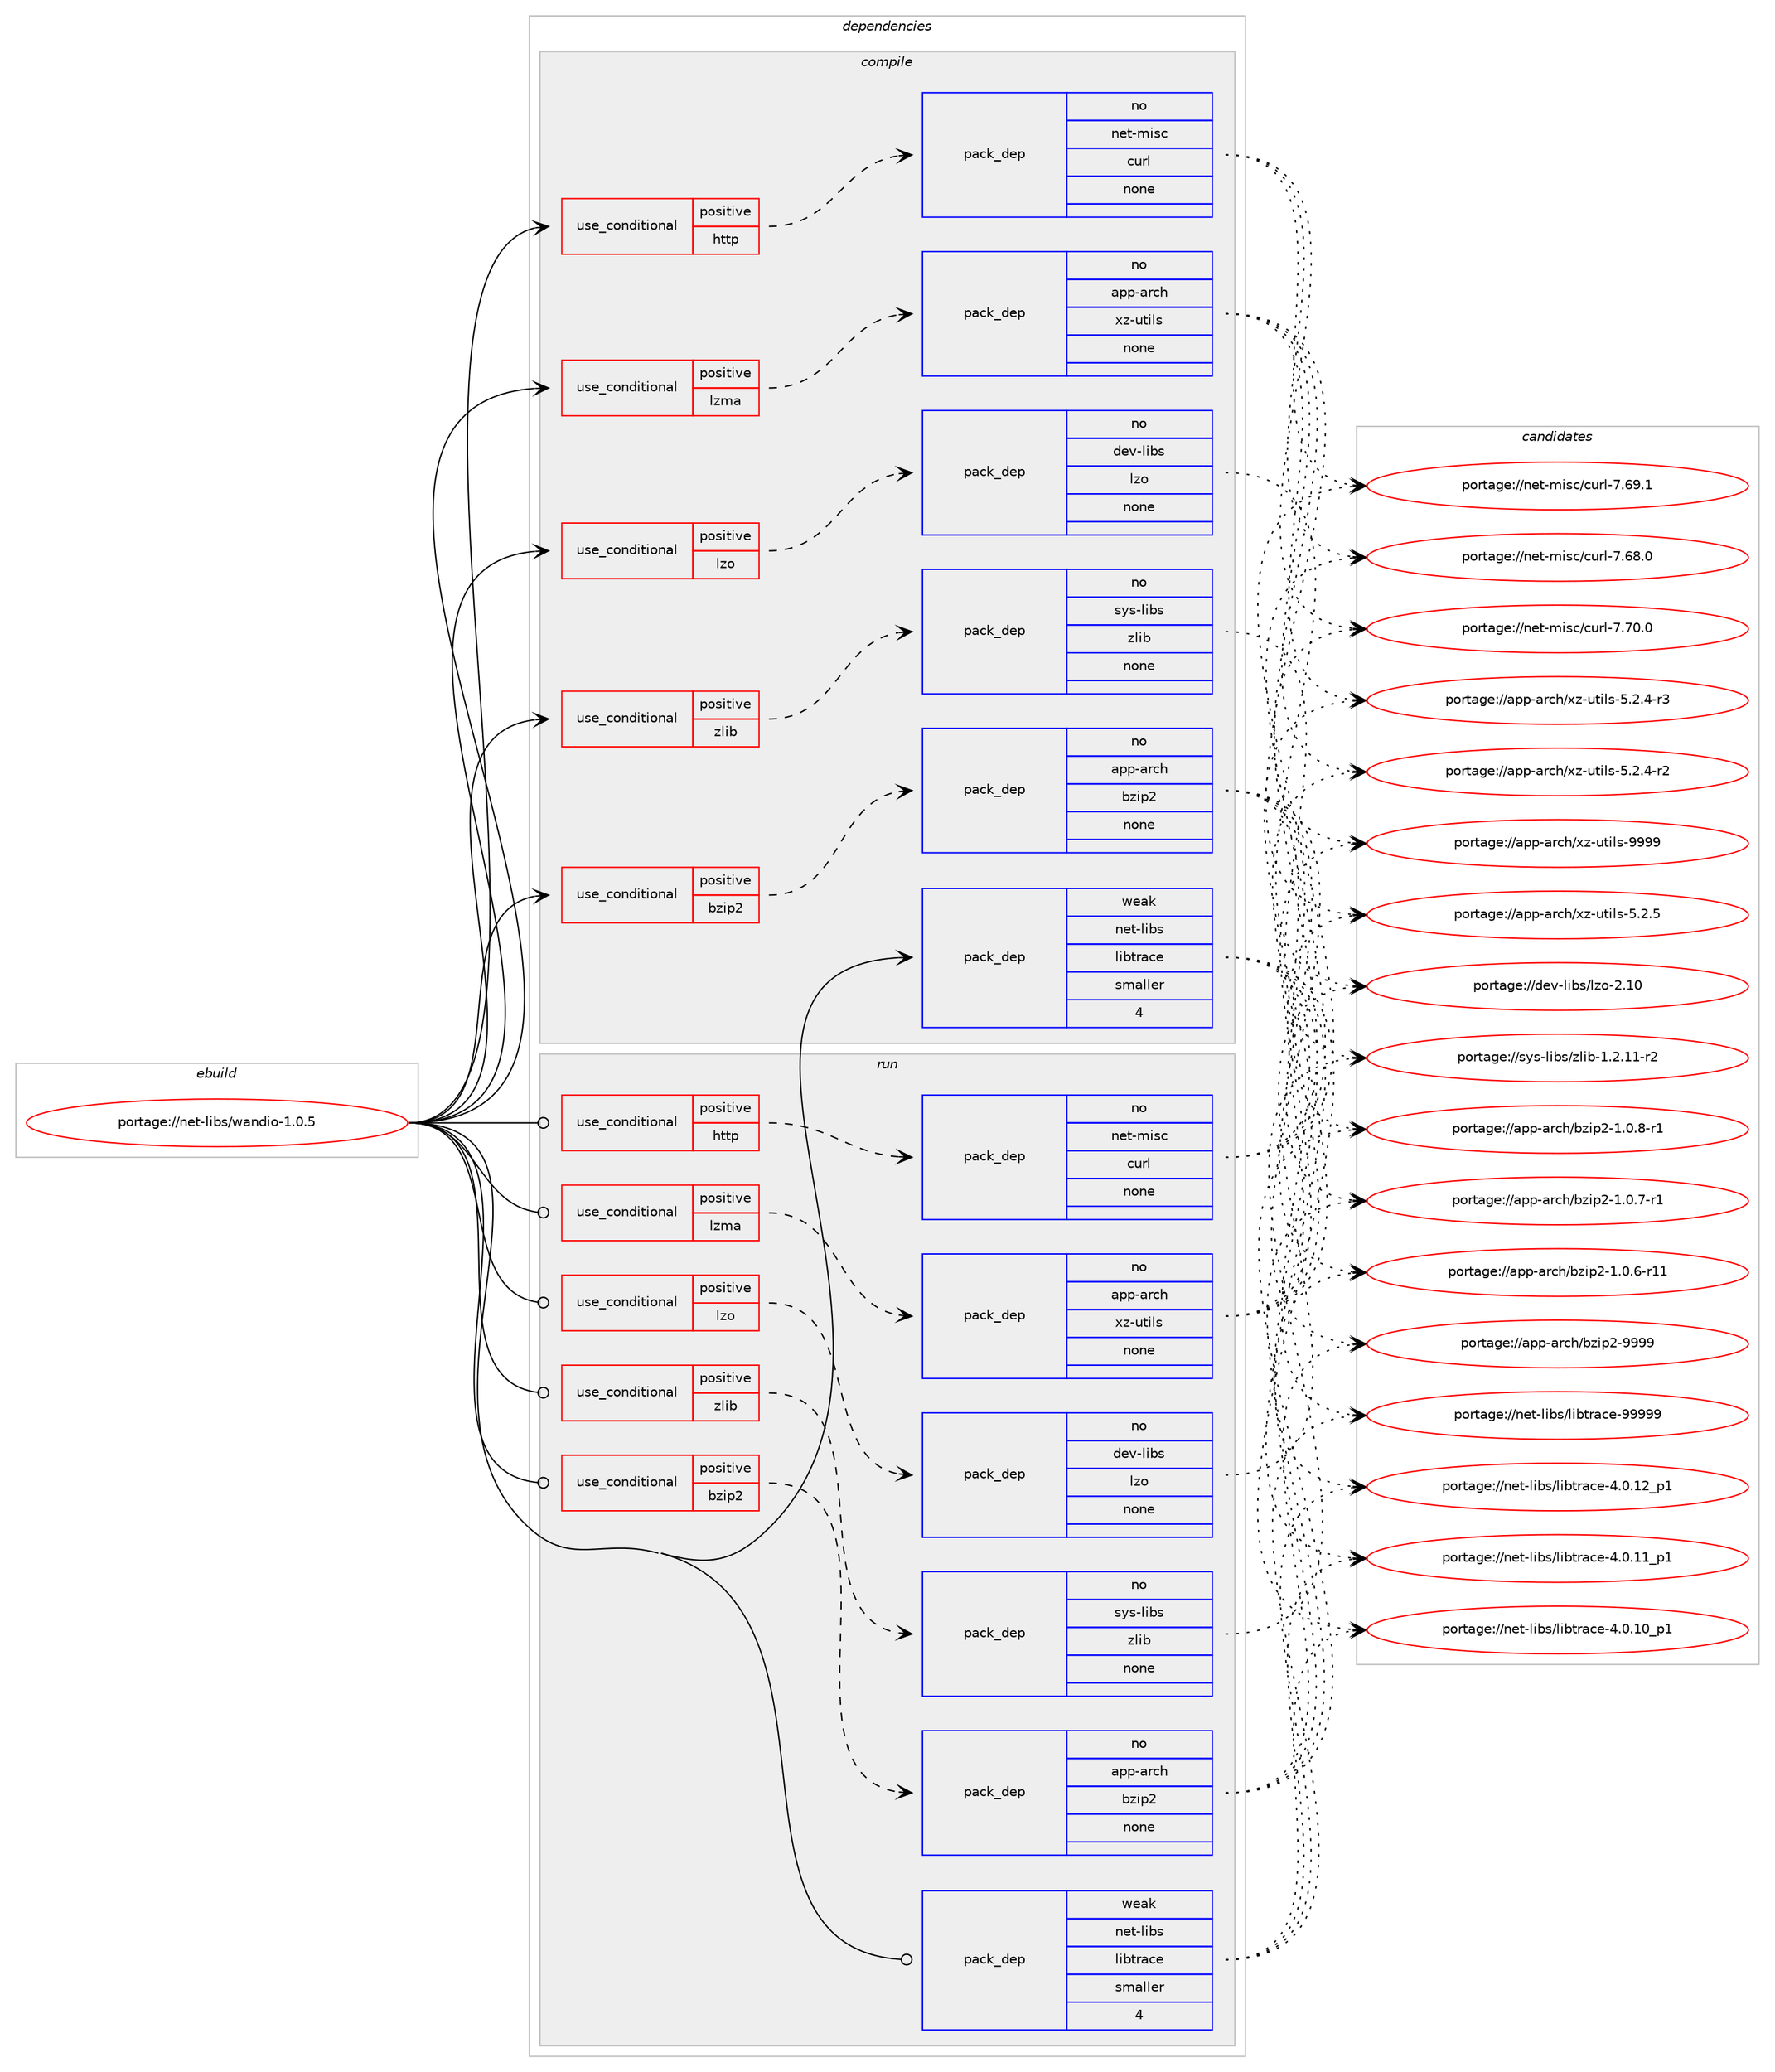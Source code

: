 digraph prolog {

# *************
# Graph options
# *************

newrank=true;
concentrate=true;
compound=true;
graph [rankdir=LR,fontname=Helvetica,fontsize=10,ranksep=1.5];#, ranksep=2.5, nodesep=0.2];
edge  [arrowhead=vee];
node  [fontname=Helvetica,fontsize=10];

# **********
# The ebuild
# **********

subgraph cluster_leftcol {
color=gray;
rank=same;
label=<<i>ebuild</i>>;
id [label="portage://net-libs/wandio-1.0.5", color=red, width=4, href="../net-libs/wandio-1.0.5.svg"];
}

# ****************
# The dependencies
# ****************

subgraph cluster_midcol {
color=gray;
label=<<i>dependencies</i>>;
subgraph cluster_compile {
fillcolor="#eeeeee";
style=filled;
label=<<i>compile</i>>;
subgraph cond1091 {
dependency7914 [label=<<TABLE BORDER="0" CELLBORDER="1" CELLSPACING="0" CELLPADDING="4"><TR><TD ROWSPAN="3" CELLPADDING="10">use_conditional</TD></TR><TR><TD>positive</TD></TR><TR><TD>bzip2</TD></TR></TABLE>>, shape=none, color=red];
subgraph pack6743 {
dependency7915 [label=<<TABLE BORDER="0" CELLBORDER="1" CELLSPACING="0" CELLPADDING="4" WIDTH="220"><TR><TD ROWSPAN="6" CELLPADDING="30">pack_dep</TD></TR><TR><TD WIDTH="110">no</TD></TR><TR><TD>app-arch</TD></TR><TR><TD>bzip2</TD></TR><TR><TD>none</TD></TR><TR><TD></TD></TR></TABLE>>, shape=none, color=blue];
}
dependency7914:e -> dependency7915:w [weight=20,style="dashed",arrowhead="vee"];
}
id:e -> dependency7914:w [weight=20,style="solid",arrowhead="vee"];
subgraph cond1092 {
dependency7916 [label=<<TABLE BORDER="0" CELLBORDER="1" CELLSPACING="0" CELLPADDING="4"><TR><TD ROWSPAN="3" CELLPADDING="10">use_conditional</TD></TR><TR><TD>positive</TD></TR><TR><TD>http</TD></TR></TABLE>>, shape=none, color=red];
subgraph pack6744 {
dependency7917 [label=<<TABLE BORDER="0" CELLBORDER="1" CELLSPACING="0" CELLPADDING="4" WIDTH="220"><TR><TD ROWSPAN="6" CELLPADDING="30">pack_dep</TD></TR><TR><TD WIDTH="110">no</TD></TR><TR><TD>net-misc</TD></TR><TR><TD>curl</TD></TR><TR><TD>none</TD></TR><TR><TD></TD></TR></TABLE>>, shape=none, color=blue];
}
dependency7916:e -> dependency7917:w [weight=20,style="dashed",arrowhead="vee"];
}
id:e -> dependency7916:w [weight=20,style="solid",arrowhead="vee"];
subgraph cond1093 {
dependency7918 [label=<<TABLE BORDER="0" CELLBORDER="1" CELLSPACING="0" CELLPADDING="4"><TR><TD ROWSPAN="3" CELLPADDING="10">use_conditional</TD></TR><TR><TD>positive</TD></TR><TR><TD>lzma</TD></TR></TABLE>>, shape=none, color=red];
subgraph pack6745 {
dependency7919 [label=<<TABLE BORDER="0" CELLBORDER="1" CELLSPACING="0" CELLPADDING="4" WIDTH="220"><TR><TD ROWSPAN="6" CELLPADDING="30">pack_dep</TD></TR><TR><TD WIDTH="110">no</TD></TR><TR><TD>app-arch</TD></TR><TR><TD>xz-utils</TD></TR><TR><TD>none</TD></TR><TR><TD></TD></TR></TABLE>>, shape=none, color=blue];
}
dependency7918:e -> dependency7919:w [weight=20,style="dashed",arrowhead="vee"];
}
id:e -> dependency7918:w [weight=20,style="solid",arrowhead="vee"];
subgraph cond1094 {
dependency7920 [label=<<TABLE BORDER="0" CELLBORDER="1" CELLSPACING="0" CELLPADDING="4"><TR><TD ROWSPAN="3" CELLPADDING="10">use_conditional</TD></TR><TR><TD>positive</TD></TR><TR><TD>lzo</TD></TR></TABLE>>, shape=none, color=red];
subgraph pack6746 {
dependency7921 [label=<<TABLE BORDER="0" CELLBORDER="1" CELLSPACING="0" CELLPADDING="4" WIDTH="220"><TR><TD ROWSPAN="6" CELLPADDING="30">pack_dep</TD></TR><TR><TD WIDTH="110">no</TD></TR><TR><TD>dev-libs</TD></TR><TR><TD>lzo</TD></TR><TR><TD>none</TD></TR><TR><TD></TD></TR></TABLE>>, shape=none, color=blue];
}
dependency7920:e -> dependency7921:w [weight=20,style="dashed",arrowhead="vee"];
}
id:e -> dependency7920:w [weight=20,style="solid",arrowhead="vee"];
subgraph cond1095 {
dependency7922 [label=<<TABLE BORDER="0" CELLBORDER="1" CELLSPACING="0" CELLPADDING="4"><TR><TD ROWSPAN="3" CELLPADDING="10">use_conditional</TD></TR><TR><TD>positive</TD></TR><TR><TD>zlib</TD></TR></TABLE>>, shape=none, color=red];
subgraph pack6747 {
dependency7923 [label=<<TABLE BORDER="0" CELLBORDER="1" CELLSPACING="0" CELLPADDING="4" WIDTH="220"><TR><TD ROWSPAN="6" CELLPADDING="30">pack_dep</TD></TR><TR><TD WIDTH="110">no</TD></TR><TR><TD>sys-libs</TD></TR><TR><TD>zlib</TD></TR><TR><TD>none</TD></TR><TR><TD></TD></TR></TABLE>>, shape=none, color=blue];
}
dependency7922:e -> dependency7923:w [weight=20,style="dashed",arrowhead="vee"];
}
id:e -> dependency7922:w [weight=20,style="solid",arrowhead="vee"];
subgraph pack6748 {
dependency7924 [label=<<TABLE BORDER="0" CELLBORDER="1" CELLSPACING="0" CELLPADDING="4" WIDTH="220"><TR><TD ROWSPAN="6" CELLPADDING="30">pack_dep</TD></TR><TR><TD WIDTH="110">weak</TD></TR><TR><TD>net-libs</TD></TR><TR><TD>libtrace</TD></TR><TR><TD>smaller</TD></TR><TR><TD>4</TD></TR></TABLE>>, shape=none, color=blue];
}
id:e -> dependency7924:w [weight=20,style="solid",arrowhead="vee"];
}
subgraph cluster_compileandrun {
fillcolor="#eeeeee";
style=filled;
label=<<i>compile and run</i>>;
}
subgraph cluster_run {
fillcolor="#eeeeee";
style=filled;
label=<<i>run</i>>;
subgraph cond1096 {
dependency7925 [label=<<TABLE BORDER="0" CELLBORDER="1" CELLSPACING="0" CELLPADDING="4"><TR><TD ROWSPAN="3" CELLPADDING="10">use_conditional</TD></TR><TR><TD>positive</TD></TR><TR><TD>bzip2</TD></TR></TABLE>>, shape=none, color=red];
subgraph pack6749 {
dependency7926 [label=<<TABLE BORDER="0" CELLBORDER="1" CELLSPACING="0" CELLPADDING="4" WIDTH="220"><TR><TD ROWSPAN="6" CELLPADDING="30">pack_dep</TD></TR><TR><TD WIDTH="110">no</TD></TR><TR><TD>app-arch</TD></TR><TR><TD>bzip2</TD></TR><TR><TD>none</TD></TR><TR><TD></TD></TR></TABLE>>, shape=none, color=blue];
}
dependency7925:e -> dependency7926:w [weight=20,style="dashed",arrowhead="vee"];
}
id:e -> dependency7925:w [weight=20,style="solid",arrowhead="odot"];
subgraph cond1097 {
dependency7927 [label=<<TABLE BORDER="0" CELLBORDER="1" CELLSPACING="0" CELLPADDING="4"><TR><TD ROWSPAN="3" CELLPADDING="10">use_conditional</TD></TR><TR><TD>positive</TD></TR><TR><TD>http</TD></TR></TABLE>>, shape=none, color=red];
subgraph pack6750 {
dependency7928 [label=<<TABLE BORDER="0" CELLBORDER="1" CELLSPACING="0" CELLPADDING="4" WIDTH="220"><TR><TD ROWSPAN="6" CELLPADDING="30">pack_dep</TD></TR><TR><TD WIDTH="110">no</TD></TR><TR><TD>net-misc</TD></TR><TR><TD>curl</TD></TR><TR><TD>none</TD></TR><TR><TD></TD></TR></TABLE>>, shape=none, color=blue];
}
dependency7927:e -> dependency7928:w [weight=20,style="dashed",arrowhead="vee"];
}
id:e -> dependency7927:w [weight=20,style="solid",arrowhead="odot"];
subgraph cond1098 {
dependency7929 [label=<<TABLE BORDER="0" CELLBORDER="1" CELLSPACING="0" CELLPADDING="4"><TR><TD ROWSPAN="3" CELLPADDING="10">use_conditional</TD></TR><TR><TD>positive</TD></TR><TR><TD>lzma</TD></TR></TABLE>>, shape=none, color=red];
subgraph pack6751 {
dependency7930 [label=<<TABLE BORDER="0" CELLBORDER="1" CELLSPACING="0" CELLPADDING="4" WIDTH="220"><TR><TD ROWSPAN="6" CELLPADDING="30">pack_dep</TD></TR><TR><TD WIDTH="110">no</TD></TR><TR><TD>app-arch</TD></TR><TR><TD>xz-utils</TD></TR><TR><TD>none</TD></TR><TR><TD></TD></TR></TABLE>>, shape=none, color=blue];
}
dependency7929:e -> dependency7930:w [weight=20,style="dashed",arrowhead="vee"];
}
id:e -> dependency7929:w [weight=20,style="solid",arrowhead="odot"];
subgraph cond1099 {
dependency7931 [label=<<TABLE BORDER="0" CELLBORDER="1" CELLSPACING="0" CELLPADDING="4"><TR><TD ROWSPAN="3" CELLPADDING="10">use_conditional</TD></TR><TR><TD>positive</TD></TR><TR><TD>lzo</TD></TR></TABLE>>, shape=none, color=red];
subgraph pack6752 {
dependency7932 [label=<<TABLE BORDER="0" CELLBORDER="1" CELLSPACING="0" CELLPADDING="4" WIDTH="220"><TR><TD ROWSPAN="6" CELLPADDING="30">pack_dep</TD></TR><TR><TD WIDTH="110">no</TD></TR><TR><TD>dev-libs</TD></TR><TR><TD>lzo</TD></TR><TR><TD>none</TD></TR><TR><TD></TD></TR></TABLE>>, shape=none, color=blue];
}
dependency7931:e -> dependency7932:w [weight=20,style="dashed",arrowhead="vee"];
}
id:e -> dependency7931:w [weight=20,style="solid",arrowhead="odot"];
subgraph cond1100 {
dependency7933 [label=<<TABLE BORDER="0" CELLBORDER="1" CELLSPACING="0" CELLPADDING="4"><TR><TD ROWSPAN="3" CELLPADDING="10">use_conditional</TD></TR><TR><TD>positive</TD></TR><TR><TD>zlib</TD></TR></TABLE>>, shape=none, color=red];
subgraph pack6753 {
dependency7934 [label=<<TABLE BORDER="0" CELLBORDER="1" CELLSPACING="0" CELLPADDING="4" WIDTH="220"><TR><TD ROWSPAN="6" CELLPADDING="30">pack_dep</TD></TR><TR><TD WIDTH="110">no</TD></TR><TR><TD>sys-libs</TD></TR><TR><TD>zlib</TD></TR><TR><TD>none</TD></TR><TR><TD></TD></TR></TABLE>>, shape=none, color=blue];
}
dependency7933:e -> dependency7934:w [weight=20,style="dashed",arrowhead="vee"];
}
id:e -> dependency7933:w [weight=20,style="solid",arrowhead="odot"];
subgraph pack6754 {
dependency7935 [label=<<TABLE BORDER="0" CELLBORDER="1" CELLSPACING="0" CELLPADDING="4" WIDTH="220"><TR><TD ROWSPAN="6" CELLPADDING="30">pack_dep</TD></TR><TR><TD WIDTH="110">weak</TD></TR><TR><TD>net-libs</TD></TR><TR><TD>libtrace</TD></TR><TR><TD>smaller</TD></TR><TR><TD>4</TD></TR></TABLE>>, shape=none, color=blue];
}
id:e -> dependency7935:w [weight=20,style="solid",arrowhead="odot"];
}
}

# **************
# The candidates
# **************

subgraph cluster_choices {
rank=same;
color=gray;
label=<<i>candidates</i>>;

subgraph choice6743 {
color=black;
nodesep=1;
choice971121124597114991044798122105112504557575757 [label="portage://app-arch/bzip2-9999", color=red, width=4,href="../app-arch/bzip2-9999.svg"];
choice971121124597114991044798122105112504549464846564511449 [label="portage://app-arch/bzip2-1.0.8-r1", color=red, width=4,href="../app-arch/bzip2-1.0.8-r1.svg"];
choice971121124597114991044798122105112504549464846554511449 [label="portage://app-arch/bzip2-1.0.7-r1", color=red, width=4,href="../app-arch/bzip2-1.0.7-r1.svg"];
choice97112112459711499104479812210511250454946484654451144949 [label="portage://app-arch/bzip2-1.0.6-r11", color=red, width=4,href="../app-arch/bzip2-1.0.6-r11.svg"];
dependency7915:e -> choice971121124597114991044798122105112504557575757:w [style=dotted,weight="100"];
dependency7915:e -> choice971121124597114991044798122105112504549464846564511449:w [style=dotted,weight="100"];
dependency7915:e -> choice971121124597114991044798122105112504549464846554511449:w [style=dotted,weight="100"];
dependency7915:e -> choice97112112459711499104479812210511250454946484654451144949:w [style=dotted,weight="100"];
}
subgraph choice6744 {
color=black;
nodesep=1;
choice1101011164510910511599479911711410845554655484648 [label="portage://net-misc/curl-7.70.0", color=red, width=4,href="../net-misc/curl-7.70.0.svg"];
choice1101011164510910511599479911711410845554654574649 [label="portage://net-misc/curl-7.69.1", color=red, width=4,href="../net-misc/curl-7.69.1.svg"];
choice1101011164510910511599479911711410845554654564648 [label="portage://net-misc/curl-7.68.0", color=red, width=4,href="../net-misc/curl-7.68.0.svg"];
dependency7917:e -> choice1101011164510910511599479911711410845554655484648:w [style=dotted,weight="100"];
dependency7917:e -> choice1101011164510910511599479911711410845554654574649:w [style=dotted,weight="100"];
dependency7917:e -> choice1101011164510910511599479911711410845554654564648:w [style=dotted,weight="100"];
}
subgraph choice6745 {
color=black;
nodesep=1;
choice9711211245971149910447120122451171161051081154557575757 [label="portage://app-arch/xz-utils-9999", color=red, width=4,href="../app-arch/xz-utils-9999.svg"];
choice971121124597114991044712012245117116105108115455346504653 [label="portage://app-arch/xz-utils-5.2.5", color=red, width=4,href="../app-arch/xz-utils-5.2.5.svg"];
choice9711211245971149910447120122451171161051081154553465046524511451 [label="portage://app-arch/xz-utils-5.2.4-r3", color=red, width=4,href="../app-arch/xz-utils-5.2.4-r3.svg"];
choice9711211245971149910447120122451171161051081154553465046524511450 [label="portage://app-arch/xz-utils-5.2.4-r2", color=red, width=4,href="../app-arch/xz-utils-5.2.4-r2.svg"];
dependency7919:e -> choice9711211245971149910447120122451171161051081154557575757:w [style=dotted,weight="100"];
dependency7919:e -> choice971121124597114991044712012245117116105108115455346504653:w [style=dotted,weight="100"];
dependency7919:e -> choice9711211245971149910447120122451171161051081154553465046524511451:w [style=dotted,weight="100"];
dependency7919:e -> choice9711211245971149910447120122451171161051081154553465046524511450:w [style=dotted,weight="100"];
}
subgraph choice6746 {
color=black;
nodesep=1;
choice1001011184510810598115471081221114550464948 [label="portage://dev-libs/lzo-2.10", color=red, width=4,href="../dev-libs/lzo-2.10.svg"];
dependency7921:e -> choice1001011184510810598115471081221114550464948:w [style=dotted,weight="100"];
}
subgraph choice6747 {
color=black;
nodesep=1;
choice11512111545108105981154712210810598454946504649494511450 [label="portage://sys-libs/zlib-1.2.11-r2", color=red, width=4,href="../sys-libs/zlib-1.2.11-r2.svg"];
dependency7923:e -> choice11512111545108105981154712210810598454946504649494511450:w [style=dotted,weight="100"];
}
subgraph choice6748 {
color=black;
nodesep=1;
choice110101116451081059811547108105981161149799101455757575757 [label="portage://net-libs/libtrace-99999", color=red, width=4,href="../net-libs/libtrace-99999.svg"];
choice110101116451081059811547108105981161149799101455246484649509511249 [label="portage://net-libs/libtrace-4.0.12_p1", color=red, width=4,href="../net-libs/libtrace-4.0.12_p1.svg"];
choice110101116451081059811547108105981161149799101455246484649499511249 [label="portage://net-libs/libtrace-4.0.11_p1", color=red, width=4,href="../net-libs/libtrace-4.0.11_p1.svg"];
choice110101116451081059811547108105981161149799101455246484649489511249 [label="portage://net-libs/libtrace-4.0.10_p1", color=red, width=4,href="../net-libs/libtrace-4.0.10_p1.svg"];
dependency7924:e -> choice110101116451081059811547108105981161149799101455757575757:w [style=dotted,weight="100"];
dependency7924:e -> choice110101116451081059811547108105981161149799101455246484649509511249:w [style=dotted,weight="100"];
dependency7924:e -> choice110101116451081059811547108105981161149799101455246484649499511249:w [style=dotted,weight="100"];
dependency7924:e -> choice110101116451081059811547108105981161149799101455246484649489511249:w [style=dotted,weight="100"];
}
subgraph choice6749 {
color=black;
nodesep=1;
choice971121124597114991044798122105112504557575757 [label="portage://app-arch/bzip2-9999", color=red, width=4,href="../app-arch/bzip2-9999.svg"];
choice971121124597114991044798122105112504549464846564511449 [label="portage://app-arch/bzip2-1.0.8-r1", color=red, width=4,href="../app-arch/bzip2-1.0.8-r1.svg"];
choice971121124597114991044798122105112504549464846554511449 [label="portage://app-arch/bzip2-1.0.7-r1", color=red, width=4,href="../app-arch/bzip2-1.0.7-r1.svg"];
choice97112112459711499104479812210511250454946484654451144949 [label="portage://app-arch/bzip2-1.0.6-r11", color=red, width=4,href="../app-arch/bzip2-1.0.6-r11.svg"];
dependency7926:e -> choice971121124597114991044798122105112504557575757:w [style=dotted,weight="100"];
dependency7926:e -> choice971121124597114991044798122105112504549464846564511449:w [style=dotted,weight="100"];
dependency7926:e -> choice971121124597114991044798122105112504549464846554511449:w [style=dotted,weight="100"];
dependency7926:e -> choice97112112459711499104479812210511250454946484654451144949:w [style=dotted,weight="100"];
}
subgraph choice6750 {
color=black;
nodesep=1;
choice1101011164510910511599479911711410845554655484648 [label="portage://net-misc/curl-7.70.0", color=red, width=4,href="../net-misc/curl-7.70.0.svg"];
choice1101011164510910511599479911711410845554654574649 [label="portage://net-misc/curl-7.69.1", color=red, width=4,href="../net-misc/curl-7.69.1.svg"];
choice1101011164510910511599479911711410845554654564648 [label="portage://net-misc/curl-7.68.0", color=red, width=4,href="../net-misc/curl-7.68.0.svg"];
dependency7928:e -> choice1101011164510910511599479911711410845554655484648:w [style=dotted,weight="100"];
dependency7928:e -> choice1101011164510910511599479911711410845554654574649:w [style=dotted,weight="100"];
dependency7928:e -> choice1101011164510910511599479911711410845554654564648:w [style=dotted,weight="100"];
}
subgraph choice6751 {
color=black;
nodesep=1;
choice9711211245971149910447120122451171161051081154557575757 [label="portage://app-arch/xz-utils-9999", color=red, width=4,href="../app-arch/xz-utils-9999.svg"];
choice971121124597114991044712012245117116105108115455346504653 [label="portage://app-arch/xz-utils-5.2.5", color=red, width=4,href="../app-arch/xz-utils-5.2.5.svg"];
choice9711211245971149910447120122451171161051081154553465046524511451 [label="portage://app-arch/xz-utils-5.2.4-r3", color=red, width=4,href="../app-arch/xz-utils-5.2.4-r3.svg"];
choice9711211245971149910447120122451171161051081154553465046524511450 [label="portage://app-arch/xz-utils-5.2.4-r2", color=red, width=4,href="../app-arch/xz-utils-5.2.4-r2.svg"];
dependency7930:e -> choice9711211245971149910447120122451171161051081154557575757:w [style=dotted,weight="100"];
dependency7930:e -> choice971121124597114991044712012245117116105108115455346504653:w [style=dotted,weight="100"];
dependency7930:e -> choice9711211245971149910447120122451171161051081154553465046524511451:w [style=dotted,weight="100"];
dependency7930:e -> choice9711211245971149910447120122451171161051081154553465046524511450:w [style=dotted,weight="100"];
}
subgraph choice6752 {
color=black;
nodesep=1;
choice1001011184510810598115471081221114550464948 [label="portage://dev-libs/lzo-2.10", color=red, width=4,href="../dev-libs/lzo-2.10.svg"];
dependency7932:e -> choice1001011184510810598115471081221114550464948:w [style=dotted,weight="100"];
}
subgraph choice6753 {
color=black;
nodesep=1;
choice11512111545108105981154712210810598454946504649494511450 [label="portage://sys-libs/zlib-1.2.11-r2", color=red, width=4,href="../sys-libs/zlib-1.2.11-r2.svg"];
dependency7934:e -> choice11512111545108105981154712210810598454946504649494511450:w [style=dotted,weight="100"];
}
subgraph choice6754 {
color=black;
nodesep=1;
choice110101116451081059811547108105981161149799101455757575757 [label="portage://net-libs/libtrace-99999", color=red, width=4,href="../net-libs/libtrace-99999.svg"];
choice110101116451081059811547108105981161149799101455246484649509511249 [label="portage://net-libs/libtrace-4.0.12_p1", color=red, width=4,href="../net-libs/libtrace-4.0.12_p1.svg"];
choice110101116451081059811547108105981161149799101455246484649499511249 [label="portage://net-libs/libtrace-4.0.11_p1", color=red, width=4,href="../net-libs/libtrace-4.0.11_p1.svg"];
choice110101116451081059811547108105981161149799101455246484649489511249 [label="portage://net-libs/libtrace-4.0.10_p1", color=red, width=4,href="../net-libs/libtrace-4.0.10_p1.svg"];
dependency7935:e -> choice110101116451081059811547108105981161149799101455757575757:w [style=dotted,weight="100"];
dependency7935:e -> choice110101116451081059811547108105981161149799101455246484649509511249:w [style=dotted,weight="100"];
dependency7935:e -> choice110101116451081059811547108105981161149799101455246484649499511249:w [style=dotted,weight="100"];
dependency7935:e -> choice110101116451081059811547108105981161149799101455246484649489511249:w [style=dotted,weight="100"];
}
}

}
